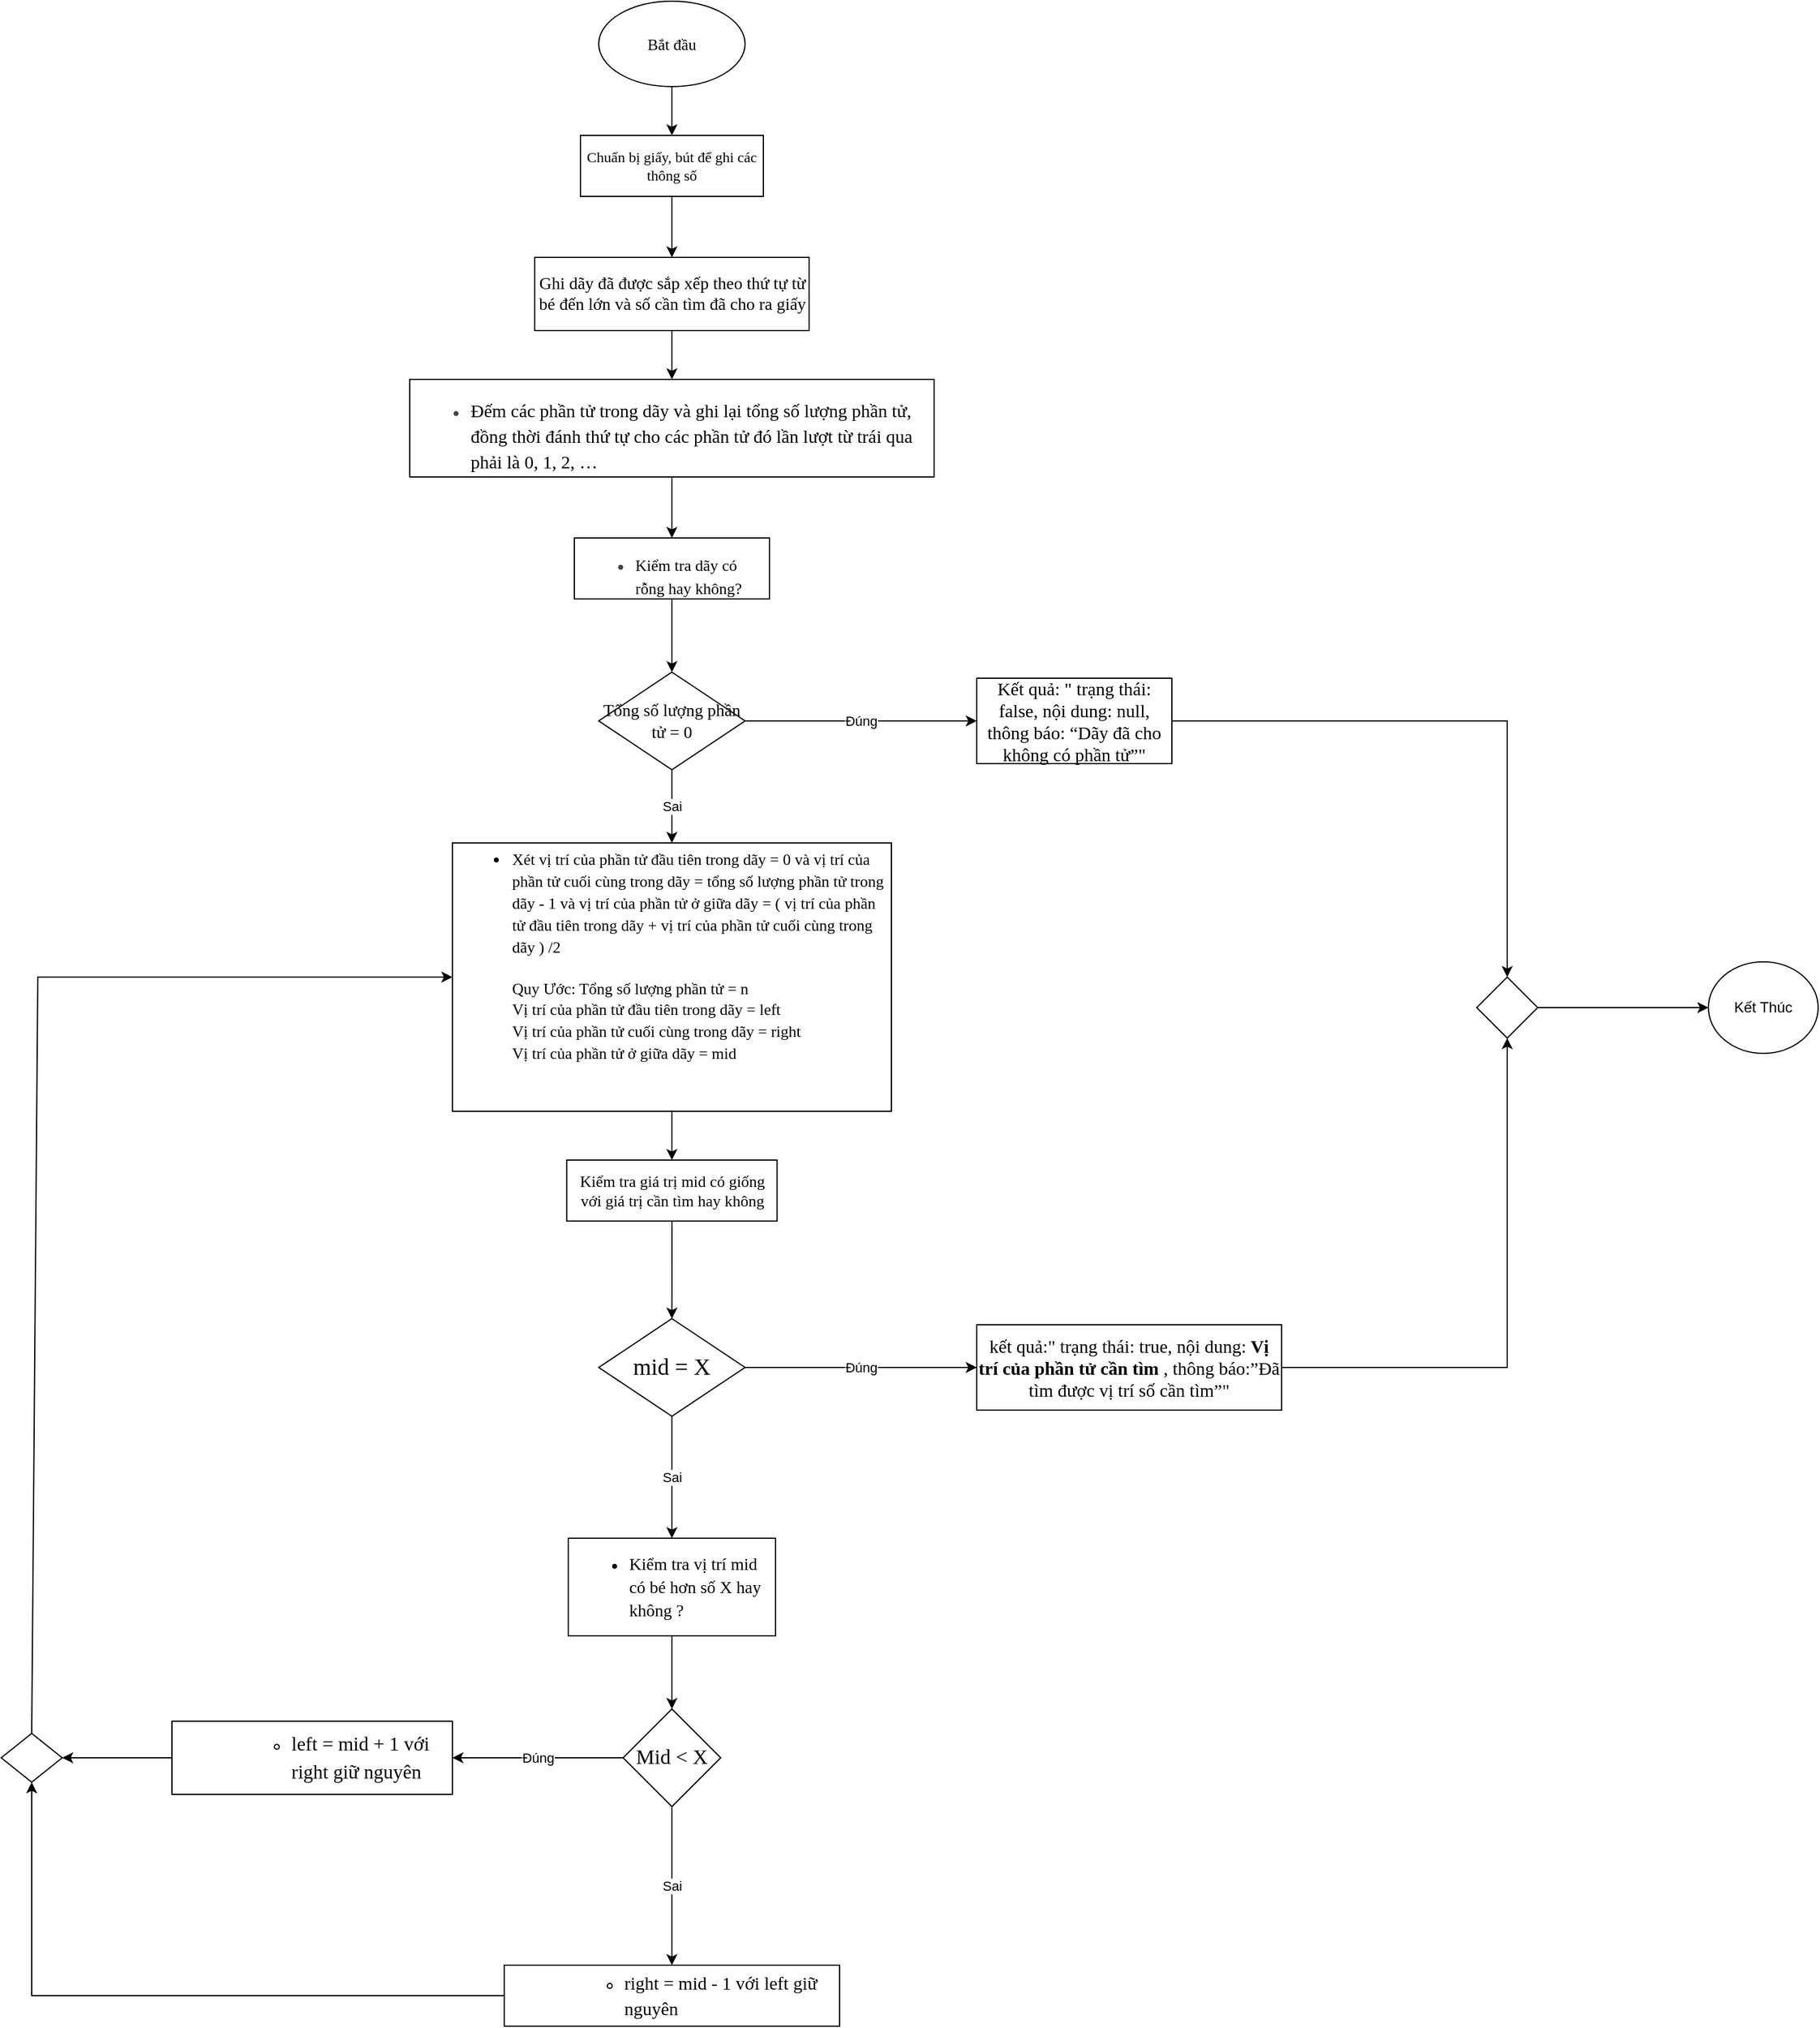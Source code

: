 <mxfile version="24.6.4" type="github">
  <diagram name="Page-1" id="E3NeOsFrIKqstu9G8TCo">
    <mxGraphModel dx="2990" dy="1628" grid="1" gridSize="10" guides="1" tooltips="1" connect="1" arrows="1" fold="1" page="0" pageScale="1" pageWidth="850" pageHeight="1100" math="0" shadow="0">
      <root>
        <mxCell id="0" />
        <mxCell id="1" parent="0" />
        <mxCell id="Lzmn2VcSh288glqo8XL0-5" style="edgeStyle=orthogonalEdgeStyle;rounded=0;orthogonalLoop=1;jettySize=auto;html=1;exitX=0.5;exitY=1;exitDx=0;exitDy=0;" edge="1" parent="1" source="Lzmn2VcSh288glqo8XL0-1" target="Lzmn2VcSh288glqo8XL0-4">
          <mxGeometry relative="1" as="geometry" />
        </mxCell>
        <mxCell id="Lzmn2VcSh288glqo8XL0-1" value="&lt;span id=&quot;docs-internal-guid-9be88814-7fff-32cf-9d48-a44bd962f5cf&quot;&gt;&lt;span style=&quot;font-family: Times, serif; background-color: transparent; font-variant-numeric: normal; font-variant-east-asian: normal; font-variant-alternates: normal; font-variant-position: normal; vertical-align: baseline; white-space-collapse: preserve;&quot;&gt;&lt;font style=&quot;font-size: 12px;&quot;&gt;Chuẩn bị giấy, bút để ghi các thông số&lt;/font&gt;&lt;/span&gt;&lt;/span&gt;" style="rounded=0;whiteSpace=wrap;html=1;" vertex="1" parent="1">
          <mxGeometry x="355" y="170" width="150" height="50" as="geometry" />
        </mxCell>
        <mxCell id="Lzmn2VcSh288glqo8XL0-3" style="edgeStyle=orthogonalEdgeStyle;rounded=0;orthogonalLoop=1;jettySize=auto;html=1;entryX=0.5;entryY=0;entryDx=0;entryDy=0;" edge="1" parent="1" source="Lzmn2VcSh288glqo8XL0-2" target="Lzmn2VcSh288glqo8XL0-1">
          <mxGeometry relative="1" as="geometry" />
        </mxCell>
        <mxCell id="Lzmn2VcSh288glqo8XL0-2" value="&lt;span style=&quot;white-space-collapse: preserve;&quot; id=&quot;docs-internal-guid-a28bb4ec-7fff-c47e-491c-cd65ba87b056&quot;&gt;&lt;div style=&quot;&quot;&gt;&lt;font style=&quot;font-size: 13px;&quot; face=&quot;Times, serif&quot;&gt;Bắt đầu&lt;/font&gt;&lt;/div&gt;&lt;/span&gt;" style="ellipse;whiteSpace=wrap;html=1;" vertex="1" parent="1">
          <mxGeometry x="370" y="60" width="120" height="70" as="geometry" />
        </mxCell>
        <mxCell id="Lzmn2VcSh288glqo8XL0-7" value="" style="edgeStyle=orthogonalEdgeStyle;rounded=0;orthogonalLoop=1;jettySize=auto;html=1;" edge="1" parent="1" source="Lzmn2VcSh288glqo8XL0-4" target="Lzmn2VcSh288glqo8XL0-6">
          <mxGeometry relative="1" as="geometry" />
        </mxCell>
        <mxCell id="Lzmn2VcSh288glqo8XL0-4" value="&lt;span id=&quot;docs-internal-guid-e4356974-7fff-dcee-2353-31a36a993e7d&quot;&gt;&lt;span style=&quot;font-family: Times, serif; background-color: transparent; font-variant-numeric: normal; font-variant-east-asian: normal; font-variant-alternates: normal; font-variant-position: normal; vertical-align: baseline; white-space-collapse: preserve;&quot;&gt;&lt;font style=&quot;font-size: 14px;&quot;&gt;Ghi dãy đã được sắp xếp theo thứ tự từ bé đến lớn và số cần tìm đã cho ra giấy&lt;/font&gt;&lt;/span&gt;&lt;/span&gt;" style="rounded=0;whiteSpace=wrap;html=1;" vertex="1" parent="1">
          <mxGeometry x="317.5" y="270" width="225" height="60" as="geometry" />
        </mxCell>
        <mxCell id="Lzmn2VcSh288glqo8XL0-9" value="" style="edgeStyle=orthogonalEdgeStyle;rounded=0;orthogonalLoop=1;jettySize=auto;html=1;" edge="1" parent="1" source="Lzmn2VcSh288glqo8XL0-6" target="Lzmn2VcSh288glqo8XL0-8">
          <mxGeometry relative="1" as="geometry" />
        </mxCell>
        <mxCell id="Lzmn2VcSh288glqo8XL0-6" value="&lt;span style=&quot;white-space-collapse: preserve;&quot; id=&quot;docs-internal-guid-8c57e3d2-7fff-23d0-8f1e-a8a9855727e7&quot;&gt;&lt;span style=&quot;&quot; id=&quot;docs-internal-guid-8c57e3d2-7fff-23d0-8f1e-a8a9855727e7&quot;&gt;&lt;div style=&quot;&quot;&gt;&lt;span style=&quot;&quot; id=&quot;docs-internal-guid-83ba2dc6-7fff-c76e-ef12-9ee4e818d1b1&quot;&gt;&lt;ul style=&quot;margin-top: 0px; margin-bottom: 0px; padding-inline-start: 48px;&quot;&gt;&lt;li aria-level=&quot;1&quot; style=&quot;list-style-type: disc; font-family: Times, serif; color: rgb(67, 67, 67); background-color: transparent; font-variant-numeric: normal; font-variant-east-asian: normal; font-variant-alternates: normal; font-variant-position: normal; vertical-align: baseline; text-wrap: nowrap;&quot; dir=&quot;ltr&quot;&gt;&lt;h3 role=&quot;presentation&quot; style=&quot;line-height: 1.38; margin-top: 14pt; margin-bottom: 4pt;&quot; dir=&quot;ltr&quot;&gt;&lt;span style=&quot;color: rgb(0, 0, 0); background-color: transparent; font-weight: 400; font-variant-numeric: normal; font-variant-east-asian: normal; font-variant-alternates: normal; font-variant-position: normal; vertical-align: baseline; text-wrap: wrap;&quot;&gt;&lt;font style=&quot;font-size: 15px;&quot;&gt;Đếm các phần tử trong dãy và ghi lại tổng số lượng phần tử, đồng thời đánh thứ tự cho các phần tử đó lần lượt từ trái qua phải là 0, 1, 2, …&lt;/font&gt;&lt;/span&gt;&lt;/h3&gt;&lt;/li&gt;&lt;/ul&gt;&lt;/span&gt;&lt;/div&gt;&lt;/span&gt;&lt;/span&gt;" style="whiteSpace=wrap;html=1;rounded=0;align=left;" vertex="1" parent="1">
          <mxGeometry x="215" y="370" width="430" height="80" as="geometry" />
        </mxCell>
        <mxCell id="Lzmn2VcSh288glqo8XL0-13" style="edgeStyle=orthogonalEdgeStyle;rounded=0;orthogonalLoop=1;jettySize=auto;html=1;exitX=0.5;exitY=1;exitDx=0;exitDy=0;" edge="1" parent="1" source="Lzmn2VcSh288glqo8XL0-8" target="Lzmn2VcSh288glqo8XL0-12">
          <mxGeometry relative="1" as="geometry" />
        </mxCell>
        <mxCell id="Lzmn2VcSh288glqo8XL0-8" value="&lt;span id=&quot;docs-internal-guid-58fdab91-7fff-e635-d6ba-d8c83bd9a688&quot;&gt;&lt;ul style=&quot;margin-top:0;margin-bottom:0;padding-inline-start:48px;&quot;&gt;&lt;li aria-level=&quot;1&quot; style=&quot;list-style-type: disc; font-family: Times, serif; color: rgb(67, 67, 67); background-color: transparent; font-variant-numeric: normal; font-variant-east-asian: normal; font-variant-alternates: normal; font-variant-position: normal; vertical-align: baseline; white-space: pre;&quot; dir=&quot;ltr&quot;&gt;&lt;h3 role=&quot;presentation&quot; style=&quot;line-height: 1.38; margin-top: 14pt; margin-bottom: 4pt;&quot; dir=&quot;ltr&quot;&gt;&lt;span style=&quot;color: rgb(0, 0, 0); background-color: transparent; font-weight: 400; font-variant-numeric: normal; font-variant-east-asian: normal; font-variant-alternates: normal; font-variant-position: normal; vertical-align: baseline; text-wrap: wrap;&quot;&gt;&lt;font style=&quot;font-size: 13px;&quot;&gt;Kiểm tra dãy có rỗng hay không?&lt;/font&gt;&lt;/span&gt;&lt;/h3&gt;&lt;/li&gt;&lt;/ul&gt;&lt;/span&gt;" style="whiteSpace=wrap;html=1;rounded=0;align=left;" vertex="1" parent="1">
          <mxGeometry x="350" y="500" width="160" height="50" as="geometry" />
        </mxCell>
        <mxCell id="Lzmn2VcSh288glqo8XL0-12" value="&lt;span style=&quot;font-size: 14px; white-space-collapse: preserve;&quot; id=&quot;docs-internal-guid-e8b3ae18-7fff-b737-2226-7dd2bd62469a&quot;&gt;&lt;div&gt;&lt;font face=&quot;Times, serif&quot;&gt;Tổng số lượng phần tử = 0&lt;/font&gt;&lt;/div&gt;&lt;/span&gt;" style="rhombus;whiteSpace=wrap;html=1;" vertex="1" parent="1">
          <mxGeometry x="370" y="610" width="120" height="80" as="geometry" />
        </mxCell>
        <mxCell id="Lzmn2VcSh288glqo8XL0-48" value="" style="endArrow=classic;html=1;rounded=0;exitX=1;exitY=0.5;exitDx=0;exitDy=0;" edge="1" parent="1" source="Lzmn2VcSh288glqo8XL0-12" target="Lzmn2VcSh288glqo8XL0-52">
          <mxGeometry relative="1" as="geometry">
            <mxPoint x="490" y="640" as="sourcePoint" />
            <mxPoint x="580" y="650" as="targetPoint" />
          </mxGeometry>
        </mxCell>
        <mxCell id="Lzmn2VcSh288glqo8XL0-49" value="Đúng" style="edgeLabel;resizable=0;html=1;;align=center;verticalAlign=middle;" connectable="0" vertex="1" parent="Lzmn2VcSh288glqo8XL0-48">
          <mxGeometry relative="1" as="geometry" />
        </mxCell>
        <mxCell id="Lzmn2VcSh288glqo8XL0-50" value="" style="endArrow=classic;html=1;rounded=0;exitX=0.5;exitY=1;exitDx=0;exitDy=0;entryX=0.5;entryY=0;entryDx=0;entryDy=0;" edge="1" parent="1" source="Lzmn2VcSh288glqo8XL0-12" target="Lzmn2VcSh288glqo8XL0-57">
          <mxGeometry relative="1" as="geometry">
            <mxPoint x="430" y="680" as="sourcePoint" />
            <mxPoint x="430" y="780" as="targetPoint" />
          </mxGeometry>
        </mxCell>
        <mxCell id="Lzmn2VcSh288glqo8XL0-51" value="Sai" style="edgeLabel;resizable=0;html=1;;align=center;verticalAlign=middle;" connectable="0" vertex="1" parent="Lzmn2VcSh288glqo8XL0-50">
          <mxGeometry relative="1" as="geometry" />
        </mxCell>
        <mxCell id="Lzmn2VcSh288glqo8XL0-52" value="&lt;span id=&quot;docs-internal-guid-5d6c25a1-7fff-d83a-17f7-75ee6213e9e5&quot;&gt;&lt;span style=&quot;font-family: Times, serif; background-color: transparent; font-variant-numeric: normal; font-variant-east-asian: normal; font-variant-alternates: normal; font-variant-position: normal; vertical-align: baseline; white-space-collapse: preserve;&quot;&gt;&lt;font style=&quot;font-size: 15px;&quot;&gt;Kết quả: &quot; trạng thái: false, nội dung: null, thông báo: “Dãy đã cho không có phần tử”&quot;&lt;/font&gt;&lt;/span&gt;&lt;/span&gt;" style="rounded=0;whiteSpace=wrap;html=1;" vertex="1" parent="1">
          <mxGeometry x="680" y="615" width="160" height="70" as="geometry" />
        </mxCell>
        <mxCell id="Lzmn2VcSh288glqo8XL0-57" value="&lt;span style=&quot;font-size: 13px;&quot; id=&quot;docs-internal-guid-674043d9-7fff-8ea5-724d-61ef8325022a&quot;&gt;&lt;ul style=&quot;margin-top:0;margin-bottom:0;padding-inline-start:48px;&quot;&gt;&lt;li aria-level=&quot;1&quot; style=&quot;list-style-type: disc; font-family: Times, serif; background-color: transparent; font-variant-numeric: normal; font-variant-east-asian: normal; font-variant-alternates: normal; font-variant-position: normal; vertical-align: baseline; white-space: pre;&quot; dir=&quot;ltr&quot;&gt;&lt;p role=&quot;presentation&quot; style=&quot;text-align: left; line-height: 1.38; margin-top: 0pt; margin-bottom: 0pt;&quot; dir=&quot;ltr&quot;&gt;&lt;span style=&quot;background-color: transparent; font-variant-numeric: normal; font-variant-east-asian: normal; font-variant-alternates: normal; font-variant-position: normal; vertical-align: baseline; text-wrap: wrap;&quot;&gt;Xét vị trí của phần tử đầu tiên trong dãy = 0 và vị trí của phần tử cuối cùng trong dãy = tổng số lượng phần tử trong dãy - 1 và vị trí của phần tử ở giữa dãy = ( vị trí của phần tử đầu tiên trong dãy + vị trí của phần tử cuối cùng trong dãy ) /2&lt;/span&gt;&lt;/p&gt;&lt;/li&gt;&lt;/ul&gt;&lt;div style=&quot;text-align: left;&quot;&gt;&lt;font style=&quot;font-size: 13px;&quot; face=&quot;Times, serif&quot;&gt;&lt;span style=&quot;white-space-collapse: preserve;&quot;&gt;&lt;br&gt;&lt;/span&gt;&lt;/font&gt;&lt;/div&gt;&lt;div style=&quot;&quot;&gt;&lt;span id=&quot;docs-internal-guid-d4206641-7fff-fac2-e388-9d2d81ae4d97&quot;&gt;&lt;p style=&quot;text-align: left; line-height: 1.38; margin-left: 36pt; margin-top: 0pt; margin-bottom: 0pt;&quot; dir=&quot;ltr&quot;&gt;&lt;span style=&quot;font-family: Times, serif; background-color: transparent; font-variant-numeric: normal; font-variant-east-asian: normal; font-variant-alternates: normal; font-variant-position: normal; vertical-align: baseline; white-space-collapse: preserve;&quot;&gt;Quy Ước: Tổng số lượng phần tử = n&amp;nbsp;&lt;/span&gt;&lt;/p&gt;&lt;p style=&quot;text-align: left; line-height: 1.38; margin-left: 36pt; margin-top: 0pt; margin-bottom: 0pt;&quot; dir=&quot;ltr&quot;&gt;&lt;span style=&quot;font-family: Times, serif; background-color: transparent; font-variant-numeric: normal; font-variant-east-asian: normal; font-variant-alternates: normal; font-variant-position: normal; vertical-align: baseline; white-space-collapse: preserve;&quot;&gt;Vị trí của phần tử đầu tiên trong dãy = left&amp;nbsp;&lt;/span&gt;&lt;/p&gt;&lt;p style=&quot;text-align: left; line-height: 1.38; margin-left: 36pt; margin-top: 0pt; margin-bottom: 0pt;&quot; dir=&quot;ltr&quot;&gt;&lt;span style=&quot;font-family: Times, serif; background-color: transparent; font-variant-numeric: normal; font-variant-east-asian: normal; font-variant-alternates: normal; font-variant-position: normal; vertical-align: baseline; white-space-collapse: preserve;&quot;&gt;Vị trí của phần tử cuối cùng trong dãy = right&lt;/span&gt;&lt;/p&gt;&lt;p style=&quot;text-align: left; line-height: 1.38; margin-left: 36pt; margin-top: 0pt; margin-bottom: 0pt;&quot; dir=&quot;ltr&quot;&gt;&lt;span style=&quot;font-family: Times, serif; background-color: transparent; font-variant-numeric: normal; font-variant-east-asian: normal; font-variant-alternates: normal; font-variant-position: normal; vertical-align: baseline; white-space-collapse: preserve;&quot;&gt;Vị trí của phần tử ở giữa dãy = mid&amp;nbsp;&lt;/span&gt;&lt;/p&gt;&lt;div&gt;&lt;span style=&quot;font-family: Times, serif; background-color: transparent; font-variant-numeric: normal; font-variant-east-asian: normal; font-variant-alternates: normal; font-variant-position: normal; vertical-align: baseline; white-space-collapse: preserve;&quot;&gt;&lt;br&gt;&lt;/span&gt;&lt;/div&gt;&lt;/span&gt;&lt;/div&gt;&lt;p style=&quot;line-height:1.38;margin-left: 36pt;margin-top:0pt;margin-bottom:0pt;&quot; dir=&quot;ltr&quot;&gt;&lt;br&gt;&lt;/p&gt;&lt;/span&gt;" style="rounded=0;whiteSpace=wrap;html=1;" vertex="1" parent="1">
          <mxGeometry x="250" y="750" width="360" height="220" as="geometry" />
        </mxCell>
        <mxCell id="Lzmn2VcSh288glqo8XL0-61" value="" style="endArrow=classic;html=1;rounded=0;exitX=0.5;exitY=1;exitDx=0;exitDy=0;entryX=0.5;entryY=0;entryDx=0;entryDy=0;" edge="1" parent="1" source="Lzmn2VcSh288glqo8XL0-57" target="Lzmn2VcSh288glqo8XL0-62">
          <mxGeometry width="50" height="50" relative="1" as="geometry">
            <mxPoint x="430" y="980" as="sourcePoint" />
            <mxPoint x="430" y="1000" as="targetPoint" />
            <Array as="points">
              <mxPoint x="430" y="980" />
            </Array>
          </mxGeometry>
        </mxCell>
        <mxCell id="Lzmn2VcSh288glqo8XL0-64" style="edgeStyle=orthogonalEdgeStyle;rounded=0;orthogonalLoop=1;jettySize=auto;html=1;entryX=0.5;entryY=0;entryDx=0;entryDy=0;" edge="1" parent="1" source="Lzmn2VcSh288glqo8XL0-62" target="Lzmn2VcSh288glqo8XL0-65">
          <mxGeometry relative="1" as="geometry">
            <mxPoint x="430.3" y="1069" as="targetPoint" />
          </mxGeometry>
        </mxCell>
        <mxCell id="Lzmn2VcSh288glqo8XL0-62" value="&lt;span id=&quot;docs-internal-guid-cbab6bd1-7fff-789a-d0b5-ed1e02907a6f&quot;&gt;&lt;span style=&quot;font-family: Times, serif; background-color: transparent; font-variant-numeric: normal; font-variant-east-asian: normal; font-variant-alternates: normal; font-variant-position: normal; vertical-align: baseline; white-space-collapse: preserve;&quot;&gt;&lt;font style=&quot;font-size: 13px;&quot;&gt;Kiểm tra giá trị mid có giống với giá trị cần tìm hay không&lt;/font&gt;&lt;/span&gt;&lt;/span&gt;" style="rounded=0;whiteSpace=wrap;html=1;" vertex="1" parent="1">
          <mxGeometry x="343.75" y="1010" width="172.5" height="50" as="geometry" />
        </mxCell>
        <mxCell id="Lzmn2VcSh288glqo8XL0-65" value="&lt;span id=&quot;docs-internal-guid-0f8acf26-7fff-881e-eae6-f2e06295c36f&quot;&gt;&lt;span style=&quot;font-family: Times, serif; background-color: transparent; font-variant-numeric: normal; font-variant-east-asian: normal; font-variant-alternates: normal; font-variant-position: normal; vertical-align: baseline; white-space-collapse: preserve;&quot;&gt;&lt;font style=&quot;font-size: 19px;&quot;&gt;mid = X&lt;/font&gt;&lt;/span&gt;&lt;/span&gt;" style="rhombus;whiteSpace=wrap;html=1;" vertex="1" parent="1">
          <mxGeometry x="370" y="1140" width="120" height="80" as="geometry" />
        </mxCell>
        <mxCell id="Lzmn2VcSh288glqo8XL0-66" value="" style="endArrow=classic;html=1;rounded=0;exitX=1;exitY=0.5;exitDx=0;exitDy=0;entryX=0;entryY=0.5;entryDx=0;entryDy=0;" edge="1" parent="1" source="Lzmn2VcSh288glqo8XL0-65" target="Lzmn2VcSh288glqo8XL0-72">
          <mxGeometry relative="1" as="geometry">
            <mxPoint x="530" y="1060" as="sourcePoint" />
            <mxPoint x="660" y="1180" as="targetPoint" />
          </mxGeometry>
        </mxCell>
        <mxCell id="Lzmn2VcSh288glqo8XL0-67" value="Đúng" style="edgeLabel;resizable=0;html=1;;align=center;verticalAlign=middle;" connectable="0" vertex="1" parent="Lzmn2VcSh288glqo8XL0-66">
          <mxGeometry relative="1" as="geometry" />
        </mxCell>
        <mxCell id="Lzmn2VcSh288glqo8XL0-70" value="" style="endArrow=classic;html=1;rounded=0;exitX=0.5;exitY=1;exitDx=0;exitDy=0;entryX=0.5;entryY=0;entryDx=0;entryDy=0;" edge="1" parent="1" source="Lzmn2VcSh288glqo8XL0-65" target="Lzmn2VcSh288glqo8XL0-73">
          <mxGeometry relative="1" as="geometry">
            <mxPoint x="500" y="1190" as="sourcePoint" />
            <mxPoint x="430" y="1320" as="targetPoint" />
          </mxGeometry>
        </mxCell>
        <mxCell id="Lzmn2VcSh288glqo8XL0-71" value="Sai" style="edgeLabel;resizable=0;html=1;;align=center;verticalAlign=middle;" connectable="0" vertex="1" parent="Lzmn2VcSh288glqo8XL0-70">
          <mxGeometry relative="1" as="geometry" />
        </mxCell>
        <mxCell id="Lzmn2VcSh288glqo8XL0-72" value="&lt;span style=&quot;font-size: 15px;&quot; id=&quot;docs-internal-guid-b7207387-7fff-aafb-4c4d-fdbaa6d6b9b7&quot;&gt;&lt;span style=&quot;font-family: Times, serif; background-color: transparent; font-variant-numeric: normal; font-variant-east-asian: normal; font-variant-alternates: normal; font-variant-position: normal; vertical-align: baseline; white-space-collapse: preserve;&quot;&gt;kết quả:&quot; trạng thái: true, nội dung:&lt;/span&gt;&lt;span style=&quot;font-family: Times, serif; background-color: transparent; font-weight: 700; font-variant-numeric: normal; font-variant-east-asian: normal; font-variant-alternates: normal; font-variant-position: normal; vertical-align: baseline; white-space-collapse: preserve;&quot;&gt; Vị trí của phần tử cần tìm &lt;/span&gt;&lt;span style=&quot;font-family: Times, serif; background-color: transparent; font-variant-numeric: normal; font-variant-east-asian: normal; font-variant-alternates: normal; font-variant-position: normal; vertical-align: baseline; white-space-collapse: preserve;&quot;&gt;, thông báo:”Đã tìm được vị trí số cần tìm”&quot;&lt;/span&gt;&lt;/span&gt;" style="rounded=0;whiteSpace=wrap;html=1;" vertex="1" parent="1">
          <mxGeometry x="680" y="1145" width="250" height="70" as="geometry" />
        </mxCell>
        <mxCell id="Lzmn2VcSh288glqo8XL0-73" value="&lt;span id=&quot;docs-internal-guid-2702b3c0-7fff-aac5-d0ce-080378508a67&quot;&gt;&lt;ul style=&quot;margin-top:0;margin-bottom:0;padding-inline-start:48px;&quot;&gt;&lt;li aria-level=&quot;1&quot; style=&quot;list-style-type: disc; font-family: Times, serif; background-color: transparent; font-variant-numeric: normal; font-variant-east-asian: normal; font-variant-alternates: normal; font-variant-position: normal; vertical-align: baseline; white-space: pre;&quot; dir=&quot;ltr&quot;&gt;&lt;p role=&quot;presentation&quot; style=&quot;line-height: 1.38; margin-top: 0pt; margin-bottom: 0pt;&quot; dir=&quot;ltr&quot;&gt;&lt;span style=&quot;background-color: transparent; font-variant-numeric: normal; font-variant-east-asian: normal; font-variant-alternates: normal; font-variant-position: normal; vertical-align: baseline; text-wrap: wrap;&quot;&gt;&lt;font style=&quot;font-size: 14px;&quot;&gt;Kiểm tra vị trí mid có bé hơn số X hay không ?&lt;/font&gt;&lt;/span&gt;&lt;/p&gt;&lt;/li&gt;&lt;/ul&gt;&lt;/span&gt;" style="rounded=0;whiteSpace=wrap;html=1;align=left;" vertex="1" parent="1">
          <mxGeometry x="345" y="1320" width="170" height="80" as="geometry" />
        </mxCell>
        <mxCell id="Lzmn2VcSh288glqo8XL0-74" value="" style="endArrow=classic;html=1;rounded=0;exitX=0.5;exitY=1;exitDx=0;exitDy=0;entryX=0.5;entryY=0;entryDx=0;entryDy=0;" edge="1" parent="1" source="Lzmn2VcSh288glqo8XL0-73" target="Lzmn2VcSh288glqo8XL0-75">
          <mxGeometry width="50" height="50" relative="1" as="geometry">
            <mxPoint x="550" y="1370" as="sourcePoint" />
            <mxPoint x="430" y="1500" as="targetPoint" />
          </mxGeometry>
        </mxCell>
        <mxCell id="Lzmn2VcSh288glqo8XL0-75" value="&lt;span id=&quot;docs-internal-guid-11e4f7a4-7fff-6885-d6ff-bfe70d031cc1&quot;&gt;&lt;span style=&quot;font-family: Times, serif; background-color: transparent; font-variant-numeric: normal; font-variant-east-asian: normal; font-variant-alternates: normal; font-variant-position: normal; vertical-align: baseline; white-space-collapse: preserve;&quot;&gt;&lt;font style=&quot;font-size: 17px;&quot;&gt;Mid &amp;lt; X&lt;/font&gt;&lt;/span&gt;&lt;/span&gt;" style="rhombus;whiteSpace=wrap;html=1;" vertex="1" parent="1">
          <mxGeometry x="390" y="1460" width="80" height="80" as="geometry" />
        </mxCell>
        <mxCell id="Lzmn2VcSh288glqo8XL0-76" value="" style="endArrow=classic;html=1;rounded=0;exitX=0;exitY=0.5;exitDx=0;exitDy=0;" edge="1" parent="1" source="Lzmn2VcSh288glqo8XL0-75" target="Lzmn2VcSh288glqo8XL0-80">
          <mxGeometry relative="1" as="geometry">
            <mxPoint x="470" y="1500" as="sourcePoint" />
            <mxPoint x="210" y="1500" as="targetPoint" />
          </mxGeometry>
        </mxCell>
        <mxCell id="Lzmn2VcSh288glqo8XL0-77" value="Đúng" style="edgeLabel;resizable=0;html=1;;align=center;verticalAlign=middle;" connectable="0" vertex="1" parent="Lzmn2VcSh288glqo8XL0-76">
          <mxGeometry relative="1" as="geometry" />
        </mxCell>
        <mxCell id="Lzmn2VcSh288glqo8XL0-78" value="" style="endArrow=classic;html=1;rounded=0;exitX=0.5;exitY=1;exitDx=0;exitDy=0;entryX=0.5;entryY=0;entryDx=0;entryDy=0;" edge="1" parent="1" source="Lzmn2VcSh288glqo8XL0-75" target="Lzmn2VcSh288glqo8XL0-81">
          <mxGeometry relative="1" as="geometry">
            <mxPoint x="530" y="1440" as="sourcePoint" />
            <mxPoint x="430" y="1660" as="targetPoint" />
          </mxGeometry>
        </mxCell>
        <mxCell id="Lzmn2VcSh288glqo8XL0-79" value="Sai" style="edgeLabel;resizable=0;html=1;;align=center;verticalAlign=middle;" connectable="0" vertex="1" parent="Lzmn2VcSh288glqo8XL0-78">
          <mxGeometry relative="1" as="geometry" />
        </mxCell>
        <mxCell id="Lzmn2VcSh288glqo8XL0-80" value="&lt;span id=&quot;docs-internal-guid-7958f6a3-7fff-286b-c63c-6016da969ee6&quot;&gt;&lt;ul style=&quot;margin-top:0;margin-bottom:0;padding-inline-start:48px;&quot;&gt;&lt;li aria-level=&quot;2&quot; style=&quot;list-style-type: circle; font-family: Times, serif; background-color: transparent; font-variant-numeric: normal; font-variant-east-asian: normal; font-variant-alternates: normal; font-variant-position: normal; vertical-align: baseline; white-space: pre; margin-left: 36pt;&quot; dir=&quot;ltr&quot;&gt;&lt;p role=&quot;presentation&quot; style=&quot;line-height: 1.38; margin-top: 0pt; margin-bottom: 0pt;&quot; dir=&quot;ltr&quot;&gt;&lt;span style=&quot;background-color: transparent; font-variant-numeric: normal; font-variant-east-asian: normal; font-variant-alternates: normal; font-variant-position: normal; vertical-align: baseline; text-wrap: wrap;&quot;&gt;&lt;font style=&quot;font-size: 16px;&quot;&gt;left = mid + 1 với right giữ nguyên &lt;/font&gt;&lt;/span&gt;&lt;/p&gt;&lt;/li&gt;&lt;/ul&gt;&lt;/span&gt;" style="rounded=0;whiteSpace=wrap;html=1;align=left;" vertex="1" parent="1">
          <mxGeometry x="20" y="1470" width="230" height="60" as="geometry" />
        </mxCell>
        <mxCell id="Lzmn2VcSh288glqo8XL0-81" value="&lt;span id=&quot;docs-internal-guid-1642e7c2-7fff-0c39-a332-25b425227a1d&quot;&gt;&lt;ul style=&quot;margin-top:0;margin-bottom:0;padding-inline-start:48px;&quot;&gt;&lt;li aria-level=&quot;2&quot; style=&quot;list-style-type: circle; font-family: Times, serif; background-color: transparent; font-variant-numeric: normal; font-variant-east-asian: normal; font-variant-alternates: normal; font-variant-position: normal; vertical-align: baseline; white-space: pre; margin-left: 36pt;&quot; dir=&quot;ltr&quot;&gt;&lt;p role=&quot;presentation&quot; style=&quot;line-height: 1.38; margin-top: 0pt; margin-bottom: 0pt;&quot; dir=&quot;ltr&quot;&gt;&lt;span style=&quot;background-color: transparent; font-variant-numeric: normal; font-variant-east-asian: normal; font-variant-alternates: normal; font-variant-position: normal; vertical-align: baseline; text-wrap: wrap;&quot;&gt;&lt;font style=&quot;font-size: 15px;&quot;&gt;right = mid - 1 với left giữ nguyên &lt;/font&gt;&lt;/span&gt;&lt;/p&gt;&lt;/li&gt;&lt;/ul&gt;&lt;/span&gt;" style="rounded=0;whiteSpace=wrap;html=1;align=left;" vertex="1" parent="1">
          <mxGeometry x="292.5" y="1670" width="275" height="50" as="geometry" />
        </mxCell>
        <mxCell id="Lzmn2VcSh288glqo8XL0-82" value="" style="rhombus;whiteSpace=wrap;html=1;" vertex="1" parent="1">
          <mxGeometry x="-120" y="1480" width="50" height="40" as="geometry" />
        </mxCell>
        <mxCell id="Lzmn2VcSh288glqo8XL0-83" value="" style="endArrow=classic;html=1;rounded=0;exitX=0;exitY=0.5;exitDx=0;exitDy=0;" edge="1" parent="1" source="Lzmn2VcSh288glqo8XL0-80" target="Lzmn2VcSh288glqo8XL0-82">
          <mxGeometry width="50" height="50" relative="1" as="geometry">
            <mxPoint x="80" y="1620" as="sourcePoint" />
            <mxPoint x="130" y="1570" as="targetPoint" />
          </mxGeometry>
        </mxCell>
        <mxCell id="Lzmn2VcSh288glqo8XL0-84" value="" style="endArrow=classic;html=1;rounded=0;entryX=0.5;entryY=1;entryDx=0;entryDy=0;exitX=0;exitY=0.5;exitDx=0;exitDy=0;" edge="1" parent="1" source="Lzmn2VcSh288glqo8XL0-81" target="Lzmn2VcSh288glqo8XL0-82">
          <mxGeometry width="50" height="50" relative="1" as="geometry">
            <mxPoint x="317.5" y="1705" as="sourcePoint" />
            <mxPoint x="-70" y="1530" as="targetPoint" />
            <Array as="points">
              <mxPoint x="-95" y="1695" />
            </Array>
          </mxGeometry>
        </mxCell>
        <mxCell id="Lzmn2VcSh288glqo8XL0-85" value="" style="endArrow=classic;html=1;rounded=0;exitX=0.5;exitY=0;exitDx=0;exitDy=0;entryX=0;entryY=0.5;entryDx=0;entryDy=0;" edge="1" parent="1" source="Lzmn2VcSh288glqo8XL0-82" target="Lzmn2VcSh288glqo8XL0-57">
          <mxGeometry width="50" height="50" relative="1" as="geometry">
            <mxPoint x="320" y="1540" as="sourcePoint" />
            <mxPoint x="-90" y="890" as="targetPoint" />
            <Array as="points">
              <mxPoint x="-90" y="860" />
            </Array>
          </mxGeometry>
        </mxCell>
        <mxCell id="Lzmn2VcSh288glqo8XL0-86" value="" style="endArrow=classic;html=1;rounded=0;exitX=1;exitY=0.5;exitDx=0;exitDy=0;entryX=0.5;entryY=0;entryDx=0;entryDy=0;" edge="1" parent="1" source="Lzmn2VcSh288glqo8XL0-52" target="Lzmn2VcSh288glqo8XL0-88">
          <mxGeometry width="50" height="50" relative="1" as="geometry">
            <mxPoint x="570" y="850" as="sourcePoint" />
            <mxPoint x="1120" y="650" as="targetPoint" />
            <Array as="points">
              <mxPoint x="1115" y="650" />
            </Array>
          </mxGeometry>
        </mxCell>
        <mxCell id="Lzmn2VcSh288glqo8XL0-87" value="" style="endArrow=classic;html=1;rounded=0;exitX=1;exitY=0.5;exitDx=0;exitDy=0;entryX=0.5;entryY=1;entryDx=0;entryDy=0;" edge="1" parent="1" source="Lzmn2VcSh288glqo8XL0-72" target="Lzmn2VcSh288glqo8XL0-88">
          <mxGeometry width="50" height="50" relative="1" as="geometry">
            <mxPoint x="800" y="950" as="sourcePoint" />
            <mxPoint x="1180" y="1180" as="targetPoint" />
            <Array as="points">
              <mxPoint x="1115" y="1180" />
            </Array>
          </mxGeometry>
        </mxCell>
        <mxCell id="Lzmn2VcSh288glqo8XL0-88" value="" style="rhombus;whiteSpace=wrap;html=1;" vertex="1" parent="1">
          <mxGeometry x="1090" y="860" width="50" height="50" as="geometry" />
        </mxCell>
        <mxCell id="Lzmn2VcSh288glqo8XL0-89" value="" style="endArrow=classic;html=1;rounded=0;exitX=1;exitY=0.5;exitDx=0;exitDy=0;" edge="1" parent="1" source="Lzmn2VcSh288glqo8XL0-88" target="Lzmn2VcSh288glqo8XL0-90">
          <mxGeometry width="50" height="50" relative="1" as="geometry">
            <mxPoint x="800" y="1050" as="sourcePoint" />
            <mxPoint x="1270" y="885" as="targetPoint" />
          </mxGeometry>
        </mxCell>
        <mxCell id="Lzmn2VcSh288glqo8XL0-90" value="Kết Thúc" style="ellipse;whiteSpace=wrap;html=1;" vertex="1" parent="1">
          <mxGeometry x="1280" y="847.5" width="90" height="75" as="geometry" />
        </mxCell>
      </root>
    </mxGraphModel>
  </diagram>
</mxfile>
